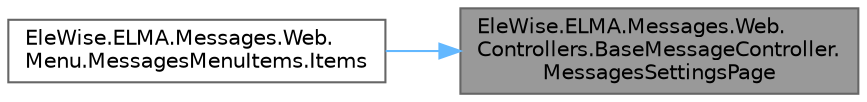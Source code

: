 digraph "EleWise.ELMA.Messages.Web.Controllers.BaseMessageController.MessagesSettingsPage"
{
 // LATEX_PDF_SIZE
  bgcolor="transparent";
  edge [fontname=Helvetica,fontsize=10,labelfontname=Helvetica,labelfontsize=10];
  node [fontname=Helvetica,fontsize=10,shape=box,height=0.2,width=0.4];
  rankdir="RL";
  Node1 [id="Node000001",label="EleWise.ELMA.Messages.Web.\lControllers.BaseMessageController.\lMessagesSettingsPage",height=0.2,width=0.4,color="gray40", fillcolor="grey60", style="filled", fontcolor="black",tooltip="Страница настроек модуля Сообщения"];
  Node1 -> Node2 [id="edge1_Node000001_Node000002",dir="back",color="steelblue1",style="solid",tooltip=" "];
  Node2 [id="Node000002",label="EleWise.ELMA.Messages.Web.\lMenu.MessagesMenuItems.Items",height=0.2,width=0.4,color="grey40", fillcolor="white", style="filled",URL="$class_ele_wise_1_1_e_l_m_a_1_1_messages_1_1_web_1_1_menu_1_1_messages_menu_items.html#afd20e61bcd29148dc6780b1f941c765c",tooltip=" "];
}
